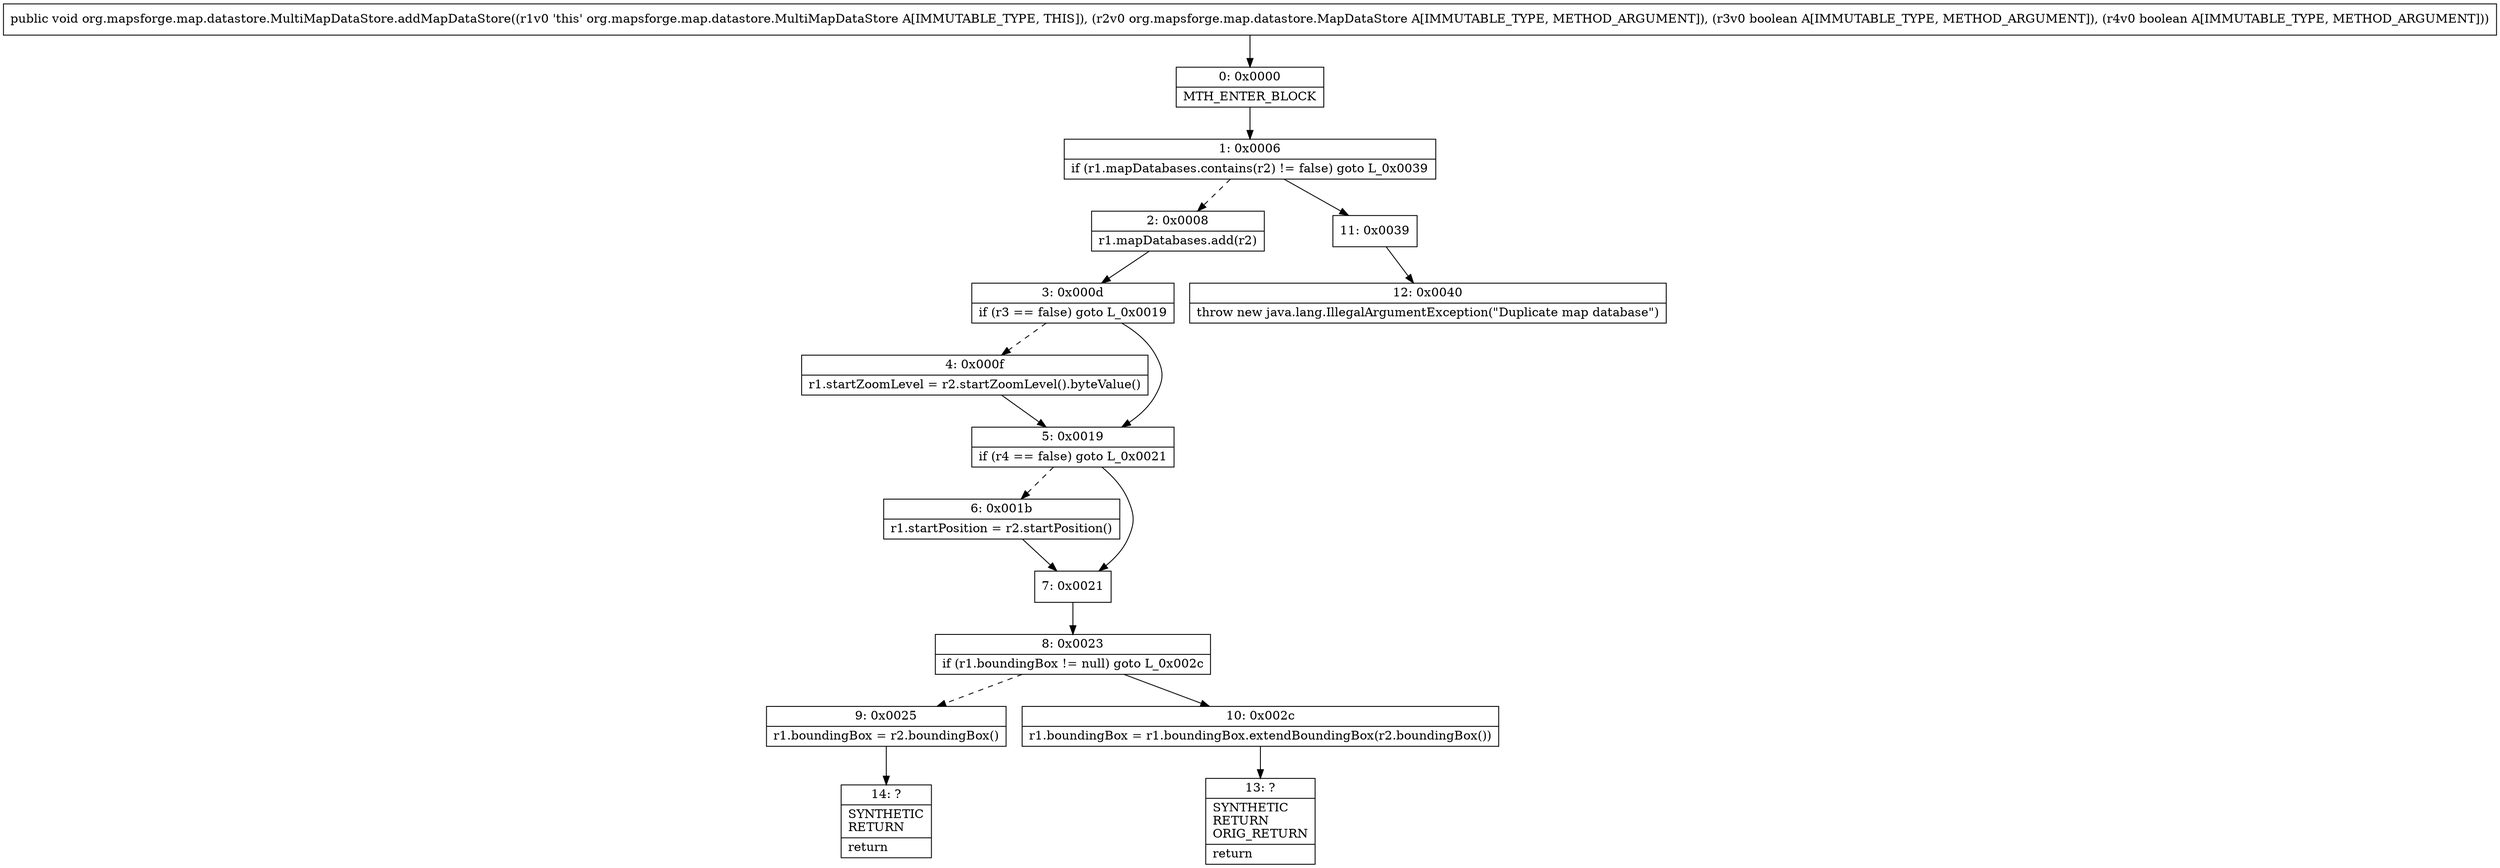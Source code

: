 digraph "CFG fororg.mapsforge.map.datastore.MultiMapDataStore.addMapDataStore(Lorg\/mapsforge\/map\/datastore\/MapDataStore;ZZ)V" {
Node_0 [shape=record,label="{0\:\ 0x0000|MTH_ENTER_BLOCK\l}"];
Node_1 [shape=record,label="{1\:\ 0x0006|if (r1.mapDatabases.contains(r2) != false) goto L_0x0039\l}"];
Node_2 [shape=record,label="{2\:\ 0x0008|r1.mapDatabases.add(r2)\l}"];
Node_3 [shape=record,label="{3\:\ 0x000d|if (r3 == false) goto L_0x0019\l}"];
Node_4 [shape=record,label="{4\:\ 0x000f|r1.startZoomLevel = r2.startZoomLevel().byteValue()\l}"];
Node_5 [shape=record,label="{5\:\ 0x0019|if (r4 == false) goto L_0x0021\l}"];
Node_6 [shape=record,label="{6\:\ 0x001b|r1.startPosition = r2.startPosition()\l}"];
Node_7 [shape=record,label="{7\:\ 0x0021}"];
Node_8 [shape=record,label="{8\:\ 0x0023|if (r1.boundingBox != null) goto L_0x002c\l}"];
Node_9 [shape=record,label="{9\:\ 0x0025|r1.boundingBox = r2.boundingBox()\l}"];
Node_10 [shape=record,label="{10\:\ 0x002c|r1.boundingBox = r1.boundingBox.extendBoundingBox(r2.boundingBox())\l}"];
Node_11 [shape=record,label="{11\:\ 0x0039}"];
Node_12 [shape=record,label="{12\:\ 0x0040|throw new java.lang.IllegalArgumentException(\"Duplicate map database\")\l}"];
Node_13 [shape=record,label="{13\:\ ?|SYNTHETIC\lRETURN\lORIG_RETURN\l|return\l}"];
Node_14 [shape=record,label="{14\:\ ?|SYNTHETIC\lRETURN\l|return\l}"];
MethodNode[shape=record,label="{public void org.mapsforge.map.datastore.MultiMapDataStore.addMapDataStore((r1v0 'this' org.mapsforge.map.datastore.MultiMapDataStore A[IMMUTABLE_TYPE, THIS]), (r2v0 org.mapsforge.map.datastore.MapDataStore A[IMMUTABLE_TYPE, METHOD_ARGUMENT]), (r3v0 boolean A[IMMUTABLE_TYPE, METHOD_ARGUMENT]), (r4v0 boolean A[IMMUTABLE_TYPE, METHOD_ARGUMENT])) }"];
MethodNode -> Node_0;
Node_0 -> Node_1;
Node_1 -> Node_2[style=dashed];
Node_1 -> Node_11;
Node_2 -> Node_3;
Node_3 -> Node_4[style=dashed];
Node_3 -> Node_5;
Node_4 -> Node_5;
Node_5 -> Node_6[style=dashed];
Node_5 -> Node_7;
Node_6 -> Node_7;
Node_7 -> Node_8;
Node_8 -> Node_9[style=dashed];
Node_8 -> Node_10;
Node_9 -> Node_14;
Node_10 -> Node_13;
Node_11 -> Node_12;
}

